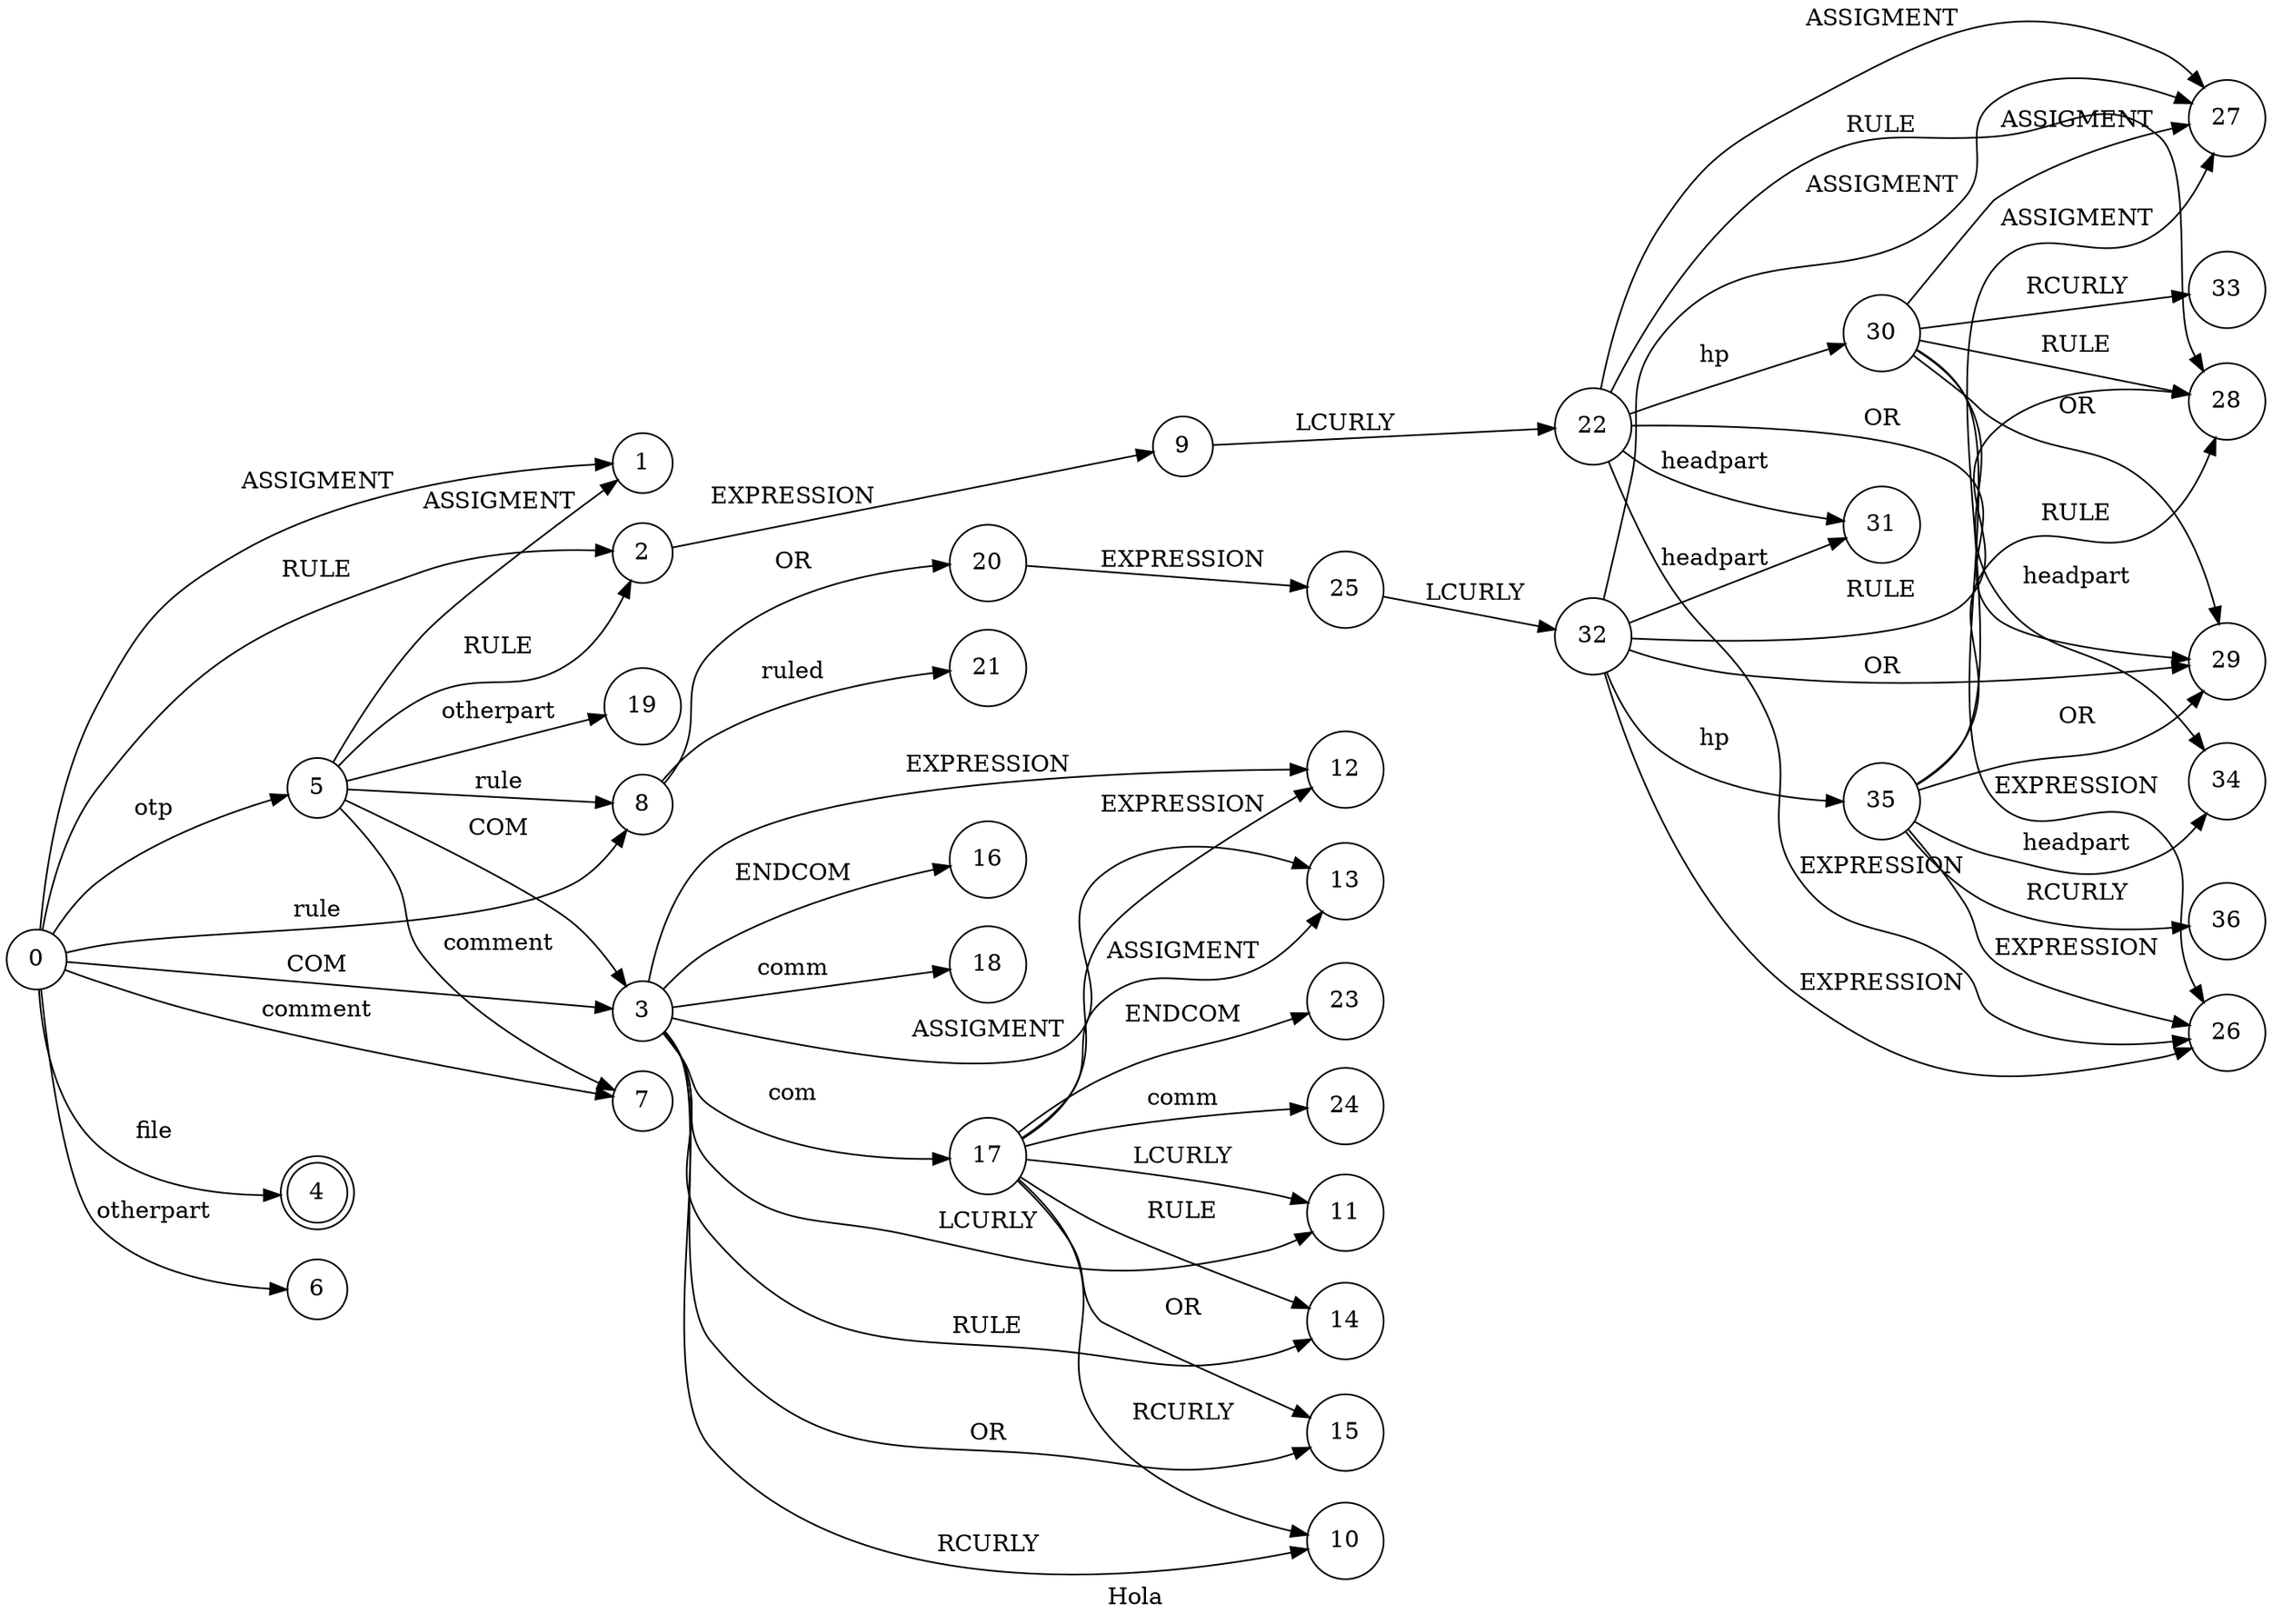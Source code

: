 // LR0
digraph {
	rankdir=LR
	label=Hola
	0 [label=0 shape=circle]
	1 [label=1 shape=circle]
	0 -> 1 [label=ASSIGMENT]
	2 [label=2 shape=circle]
	9 [label=9 shape=circle]
	22 [label=22 shape=circle]
	26 [label=26 shape=circle]
	22 -> 26 [label=EXPRESSION]
	27 [label=27 shape=circle]
	22 -> 27 [label=ASSIGMENT]
	28 [label=28 shape=circle]
	22 -> 28 [label=RULE]
	29 [label=29 shape=circle]
	22 -> 29 [label=OR]
	30 [label=30 shape=circle]
	33 [label=33 shape=circle]
	30 -> 33 [label=RCURLY]
	30 -> 26 [label=EXPRESSION]
	30 -> 27 [label=ASSIGMENT]
	30 -> 28 [label=RULE]
	30 -> 29 [label=OR]
	34 [label=34 shape=circle]
	30 -> 34 [label=headpart]
	22 -> 30 [label=hp]
	31 [label=31 shape=circle]
	22 -> 31 [label=headpart]
	9 -> 22 [label=LCURLY]
	2 -> 9 [label=EXPRESSION]
	0 -> 2 [label=RULE]
	3 [label=3 shape=circle]
	10 [label=10 shape=circle]
	3 -> 10 [label=RCURLY]
	11 [label=11 shape=circle]
	3 -> 11 [label=LCURLY]
	12 [label=12 shape=circle]
	3 -> 12 [label=EXPRESSION]
	13 [label=13 shape=circle]
	3 -> 13 [label=ASSIGMENT]
	14 [label=14 shape=circle]
	3 -> 14 [label=RULE]
	15 [label=15 shape=circle]
	3 -> 15 [label=OR]
	16 [label=16 shape=circle]
	3 -> 16 [label=ENDCOM]
	17 [label=17 shape=circle]
	17 -> 10 [label=RCURLY]
	17 -> 11 [label=LCURLY]
	17 -> 12 [label=EXPRESSION]
	17 -> 13 [label=ASSIGMENT]
	17 -> 14 [label=RULE]
	17 -> 15 [label=OR]
	23 [label=23 shape=circle]
	17 -> 23 [label=ENDCOM]
	24 [label=24 shape=circle]
	17 -> 24 [label=comm]
	3 -> 17 [label=com]
	18 [label=18 shape=circle]
	3 -> 18 [label=comm]
	0 -> 3 [label=COM]
	4 [label=4 shape=doublecircle]
	0 -> 4 [label=file]
	5 [label=5 shape=circle]
	5 -> 1 [label=ASSIGMENT]
	5 -> 2 [label=RULE]
	5 -> 3 [label=COM]
	19 [label=19 shape=circle]
	5 -> 19 [label=otherpart]
	7 [label=7 shape=circle]
	5 -> 7 [label=comment]
	8 [label=8 shape=circle]
	20 [label=20 shape=circle]
	25 [label=25 shape=circle]
	32 [label=32 shape=circle]
	32 -> 26 [label=EXPRESSION]
	32 -> 27 [label=ASSIGMENT]
	32 -> 28 [label=RULE]
	32 -> 29 [label=OR]
	35 [label=35 shape=circle]
	36 [label=36 shape=circle]
	35 -> 36 [label=RCURLY]
	35 -> 26 [label=EXPRESSION]
	35 -> 27 [label=ASSIGMENT]
	35 -> 28 [label=RULE]
	35 -> 29 [label=OR]
	35 -> 34 [label=headpart]
	32 -> 35 [label=hp]
	32 -> 31 [label=headpart]
	25 -> 32 [label=LCURLY]
	20 -> 25 [label=EXPRESSION]
	8 -> 20 [label=OR]
	21 [label=21 shape=circle]
	8 -> 21 [label=ruled]
	5 -> 8 [label=rule]
	0 -> 5 [label=otp]
	6 [label=6 shape=circle]
	0 -> 6 [label=otherpart]
	0 -> 7 [label=comment]
	0 -> 8 [label=rule]
}
